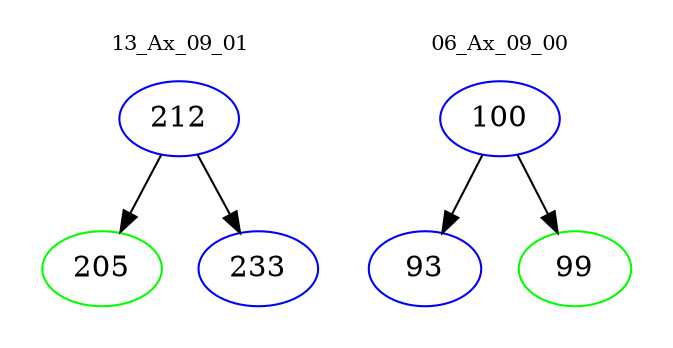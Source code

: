 digraph{
subgraph cluster_0 {
color = white
label = "13_Ax_09_01";
fontsize=10;
T0_212 [label="212", color="blue"]
T0_212 -> T0_205 [color="black"]
T0_205 [label="205", color="green"]
T0_212 -> T0_233 [color="black"]
T0_233 [label="233", color="blue"]
}
subgraph cluster_1 {
color = white
label = "06_Ax_09_00";
fontsize=10;
T1_100 [label="100", color="blue"]
T1_100 -> T1_93 [color="black"]
T1_93 [label="93", color="blue"]
T1_100 -> T1_99 [color="black"]
T1_99 [label="99", color="green"]
}
}

